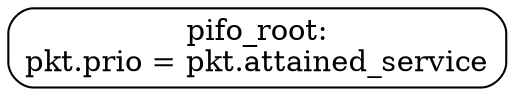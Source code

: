 digraph sched_graph {
node [shape = box style="rounded,filled"];
root [label =
"pifo_root:
pkt.prio = pkt.attained_service
"
fillcolor=white];
}
